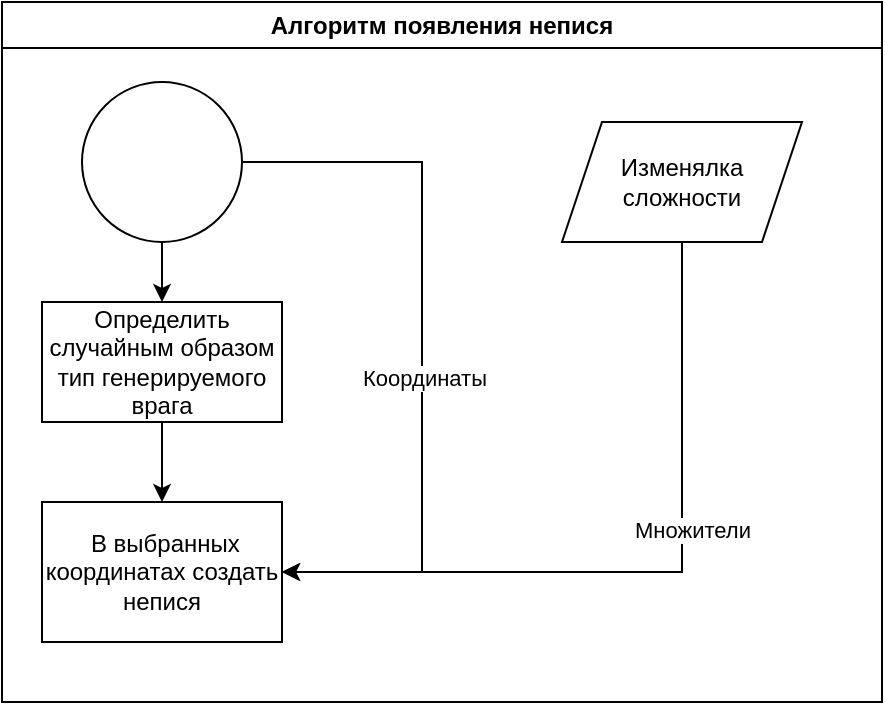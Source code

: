 <mxfile version="22.1.16" type="device">
  <diagram name="Страница — 1" id="x3ASPkyUIjZy-x1FBZUD">
    <mxGraphModel dx="6197" dy="-429" grid="1" gridSize="10" guides="1" tooltips="1" connect="1" arrows="1" fold="1" page="1" pageScale="1" pageWidth="827" pageHeight="1169" math="0" shadow="0">
      <root>
        <mxCell id="0" />
        <mxCell id="1" parent="0" />
        <mxCell id="8_T74Xt0qUnq9rnjdWRC-111" value="Алгоритм появления непися" style="swimlane;whiteSpace=wrap;html=1;startSize=23;" vertex="1" parent="1">
          <mxGeometry x="-4660" y="1920" width="440" height="350" as="geometry" />
        </mxCell>
        <mxCell id="8_T74Xt0qUnq9rnjdWRC-112" style="edgeStyle=orthogonalEdgeStyle;rounded=0;orthogonalLoop=1;jettySize=auto;html=1;exitX=0.5;exitY=1;exitDx=0;exitDy=0;entryX=0.5;entryY=0;entryDx=0;entryDy=0;" edge="1" parent="8_T74Xt0qUnq9rnjdWRC-111" source="8_T74Xt0qUnq9rnjdWRC-115" target="8_T74Xt0qUnq9rnjdWRC-120">
          <mxGeometry relative="1" as="geometry" />
        </mxCell>
        <mxCell id="8_T74Xt0qUnq9rnjdWRC-113" style="edgeStyle=orthogonalEdgeStyle;rounded=0;orthogonalLoop=1;jettySize=auto;html=1;exitX=1;exitY=0.5;exitDx=0;exitDy=0;entryX=1;entryY=0.5;entryDx=0;entryDy=0;" edge="1" parent="8_T74Xt0qUnq9rnjdWRC-111" source="8_T74Xt0qUnq9rnjdWRC-115" target="8_T74Xt0qUnq9rnjdWRC-121">
          <mxGeometry relative="1" as="geometry">
            <Array as="points">
              <mxPoint x="210" y="80" />
              <mxPoint x="210" y="285" />
            </Array>
          </mxGeometry>
        </mxCell>
        <mxCell id="8_T74Xt0qUnq9rnjdWRC-114" value="Координаты" style="edgeLabel;html=1;align=center;verticalAlign=middle;resizable=0;points=[];" vertex="1" connectable="0" parent="8_T74Xt0qUnq9rnjdWRC-113">
          <mxGeometry x="0.086" y="1" relative="1" as="geometry">
            <mxPoint as="offset" />
          </mxGeometry>
        </mxCell>
        <mxCell id="8_T74Xt0qUnq9rnjdWRC-115" value="" style="ellipse;whiteSpace=wrap;html=1;aspect=fixed;" vertex="1" parent="8_T74Xt0qUnq9rnjdWRC-111">
          <mxGeometry x="40" y="40" width="80" height="80" as="geometry" />
        </mxCell>
        <mxCell id="8_T74Xt0qUnq9rnjdWRC-116" style="edgeStyle=orthogonalEdgeStyle;rounded=0;orthogonalLoop=1;jettySize=auto;html=1;exitX=0.5;exitY=1;exitDx=0;exitDy=0;entryX=1;entryY=0.5;entryDx=0;entryDy=0;" edge="1" parent="8_T74Xt0qUnq9rnjdWRC-111" source="8_T74Xt0qUnq9rnjdWRC-118" target="8_T74Xt0qUnq9rnjdWRC-121">
          <mxGeometry relative="1" as="geometry">
            <mxPoint x="140" y="387" as="targetPoint" />
            <Array as="points">
              <mxPoint x="340" y="285" />
            </Array>
          </mxGeometry>
        </mxCell>
        <mxCell id="8_T74Xt0qUnq9rnjdWRC-117" value="Множители" style="edgeLabel;html=1;align=center;verticalAlign=middle;resizable=0;points=[];" vertex="1" connectable="0" parent="8_T74Xt0qUnq9rnjdWRC-116">
          <mxGeometry x="-0.211" y="5" relative="1" as="geometry">
            <mxPoint as="offset" />
          </mxGeometry>
        </mxCell>
        <mxCell id="8_T74Xt0qUnq9rnjdWRC-118" value="Изменялка сложности" style="shape=parallelogram;perimeter=parallelogramPerimeter;whiteSpace=wrap;html=1;fixedSize=1;" vertex="1" parent="8_T74Xt0qUnq9rnjdWRC-111">
          <mxGeometry x="280" y="60" width="120" height="60" as="geometry" />
        </mxCell>
        <mxCell id="8_T74Xt0qUnq9rnjdWRC-119" style="edgeStyle=orthogonalEdgeStyle;rounded=0;orthogonalLoop=1;jettySize=auto;html=1;exitX=0.5;exitY=1;exitDx=0;exitDy=0;entryX=0.5;entryY=0;entryDx=0;entryDy=0;" edge="1" parent="8_T74Xt0qUnq9rnjdWRC-111" source="8_T74Xt0qUnq9rnjdWRC-120" target="8_T74Xt0qUnq9rnjdWRC-121">
          <mxGeometry relative="1" as="geometry">
            <mxPoint x="80" y="280" as="targetPoint" />
          </mxGeometry>
        </mxCell>
        <mxCell id="8_T74Xt0qUnq9rnjdWRC-120" value="Определить случайным образом тип генерируемого врага" style="rounded=0;whiteSpace=wrap;html=1;" vertex="1" parent="8_T74Xt0qUnq9rnjdWRC-111">
          <mxGeometry x="20" y="150" width="120" height="60" as="geometry" />
        </mxCell>
        <mxCell id="8_T74Xt0qUnq9rnjdWRC-121" value="&amp;nbsp;В выбранных координатах создать непися" style="rounded=0;whiteSpace=wrap;html=1;" vertex="1" parent="8_T74Xt0qUnq9rnjdWRC-111">
          <mxGeometry x="20" y="250" width="120" height="70" as="geometry" />
        </mxCell>
      </root>
    </mxGraphModel>
  </diagram>
</mxfile>
